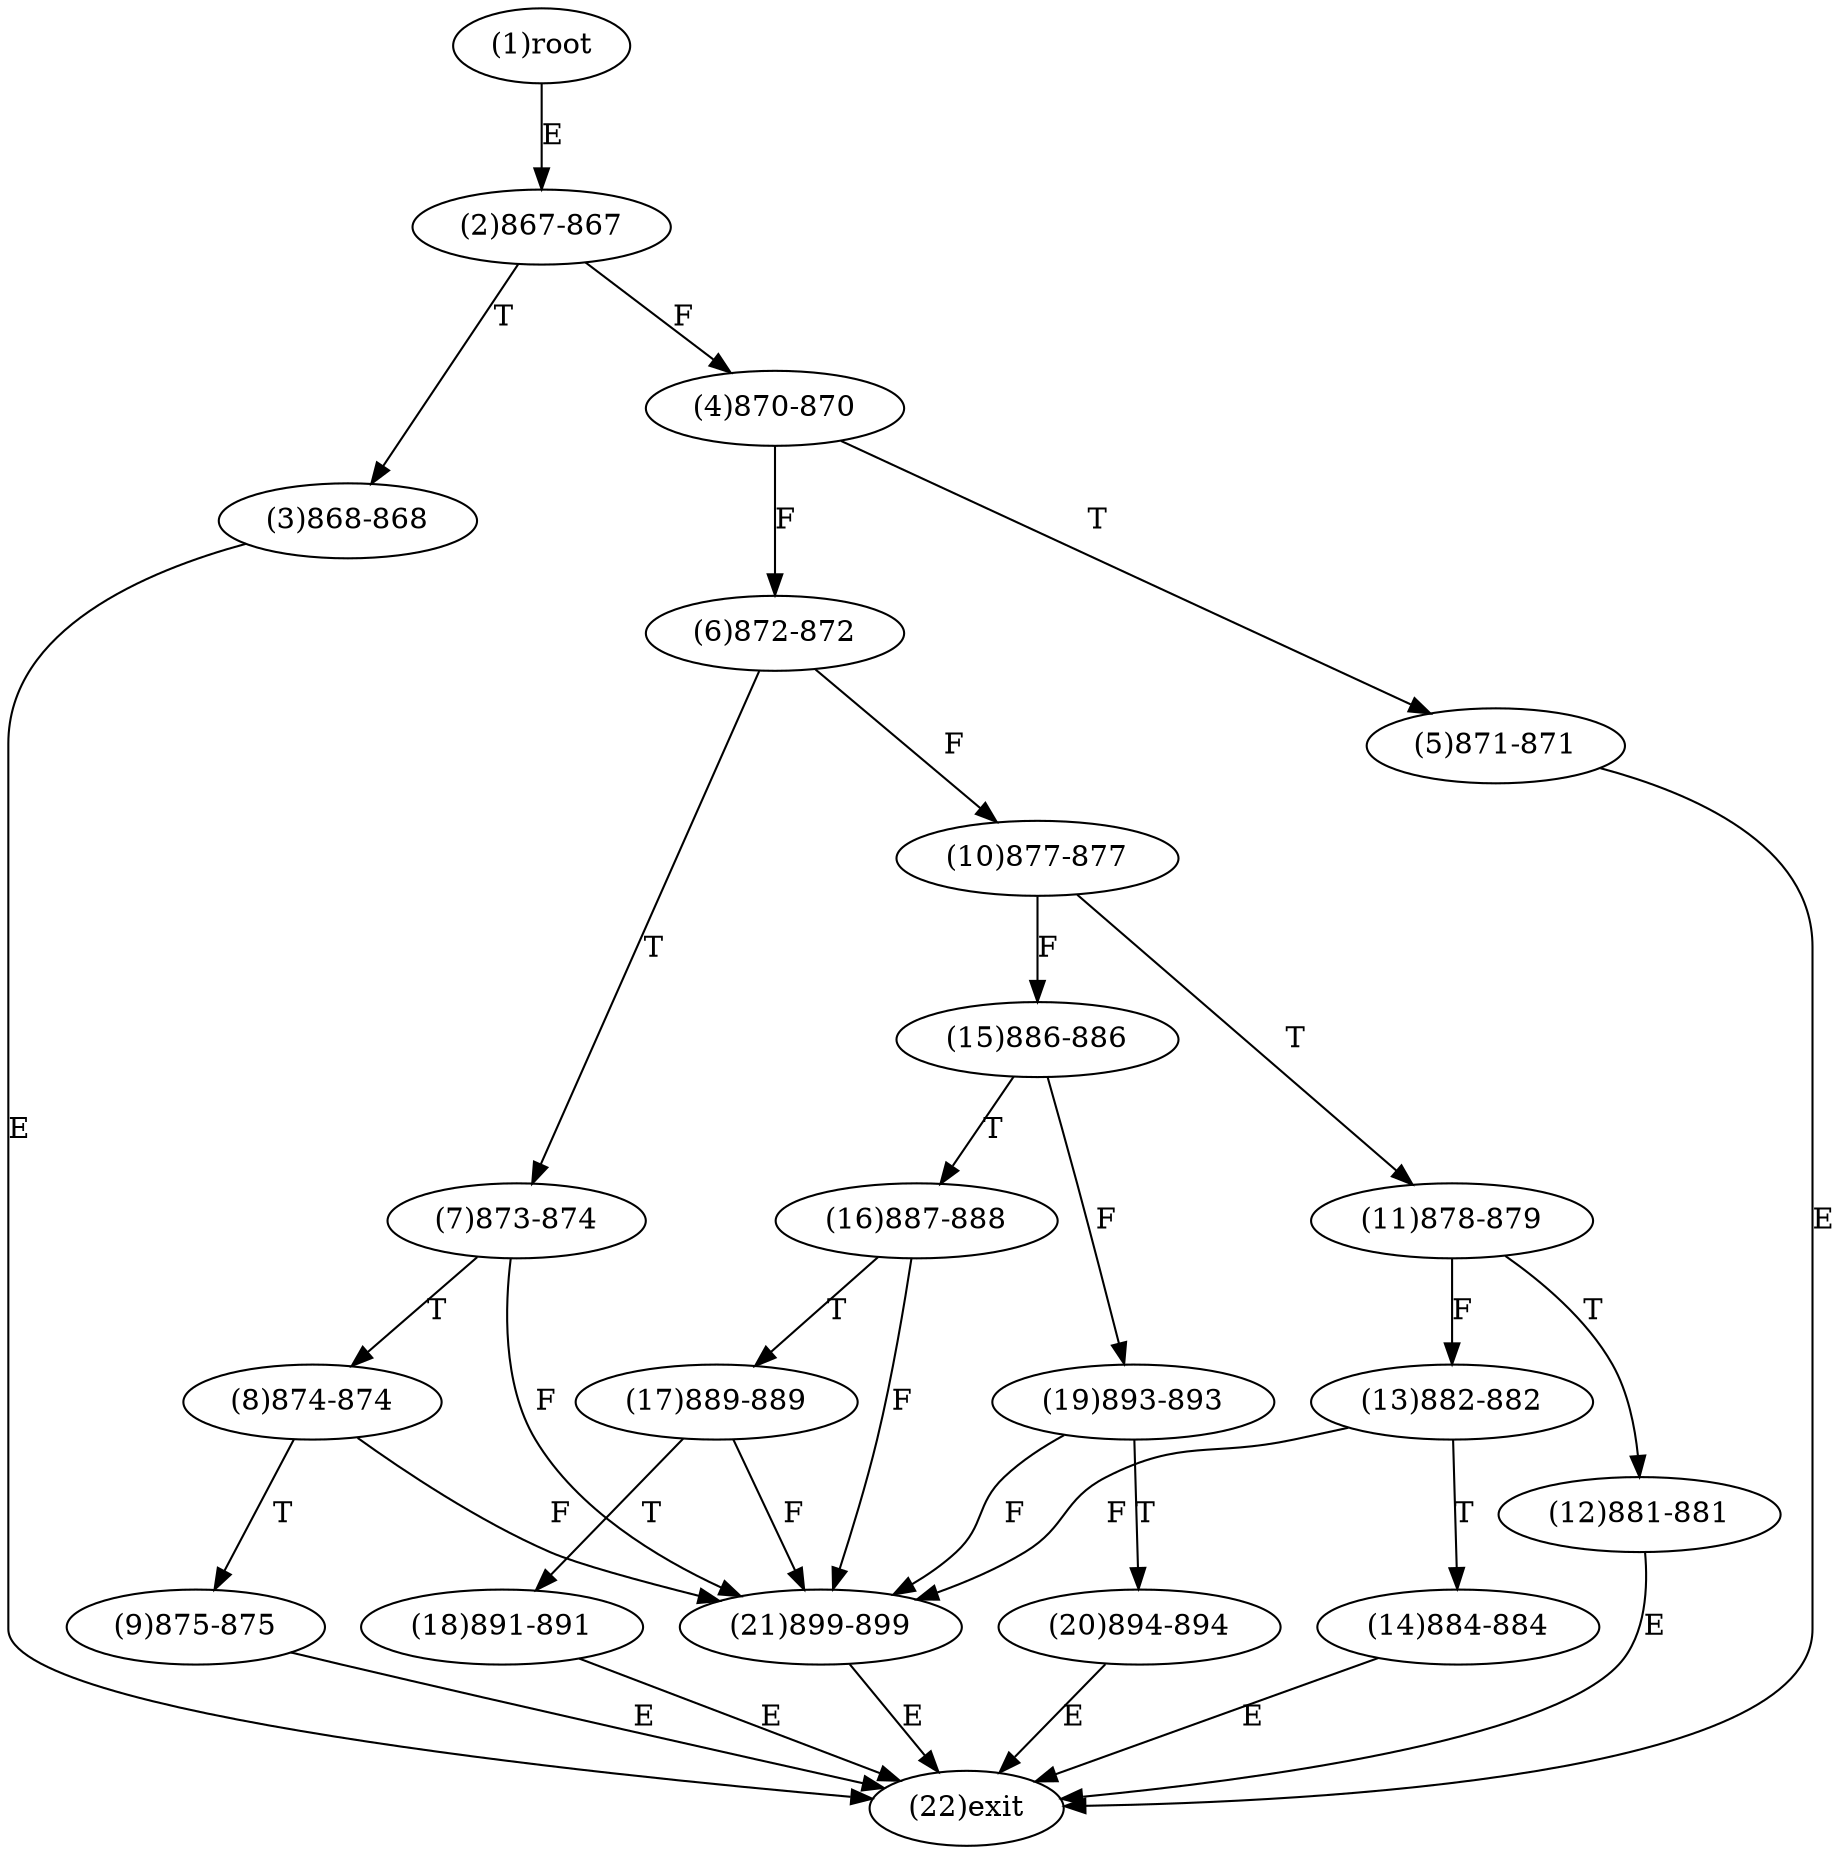 digraph "" { 
1[ label="(1)root"];
2[ label="(2)867-867"];
3[ label="(3)868-868"];
4[ label="(4)870-870"];
5[ label="(5)871-871"];
6[ label="(6)872-872"];
7[ label="(7)873-874"];
8[ label="(8)874-874"];
9[ label="(9)875-875"];
10[ label="(10)877-877"];
11[ label="(11)878-879"];
12[ label="(12)881-881"];
13[ label="(13)882-882"];
14[ label="(14)884-884"];
15[ label="(15)886-886"];
17[ label="(17)889-889"];
16[ label="(16)887-888"];
19[ label="(19)893-893"];
18[ label="(18)891-891"];
21[ label="(21)899-899"];
20[ label="(20)894-894"];
22[ label="(22)exit"];
1->2[ label="E"];
2->4[ label="F"];
2->3[ label="T"];
3->22[ label="E"];
4->6[ label="F"];
4->5[ label="T"];
5->22[ label="E"];
6->10[ label="F"];
6->7[ label="T"];
7->21[ label="F"];
7->8[ label="T"];
8->21[ label="F"];
8->9[ label="T"];
9->22[ label="E"];
10->15[ label="F"];
10->11[ label="T"];
11->13[ label="F"];
11->12[ label="T"];
12->22[ label="E"];
13->21[ label="F"];
13->14[ label="T"];
14->22[ label="E"];
15->19[ label="F"];
15->16[ label="T"];
16->21[ label="F"];
16->17[ label="T"];
17->21[ label="F"];
17->18[ label="T"];
18->22[ label="E"];
19->21[ label="F"];
19->20[ label="T"];
20->22[ label="E"];
21->22[ label="E"];
}